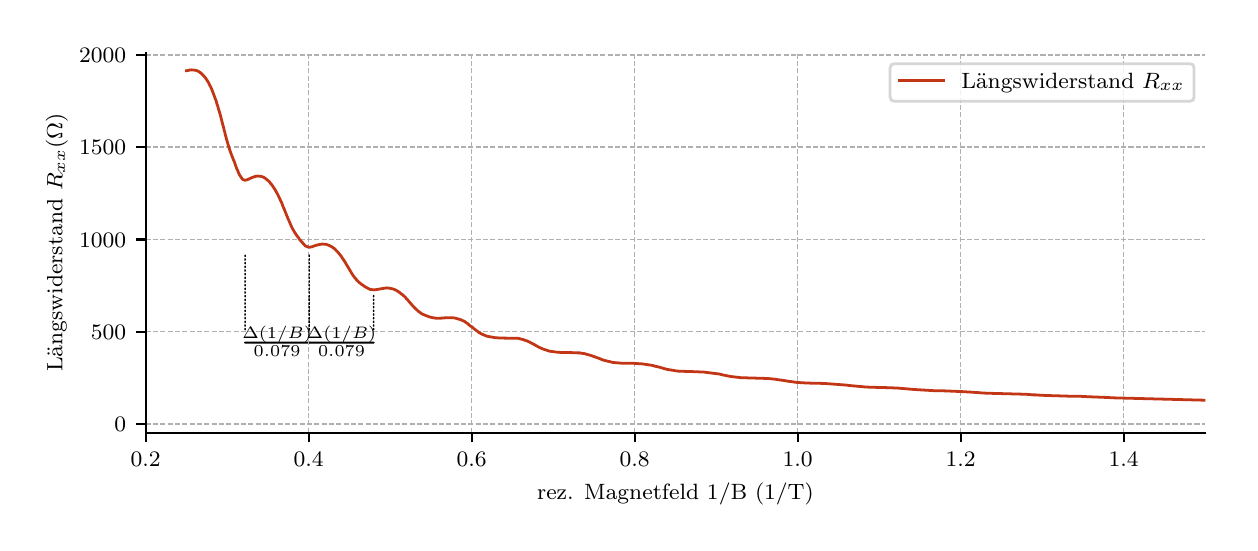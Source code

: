 \begingroup%
\makeatletter%
\begin{pgfpicture}%
\pgfpathrectangle{\pgfpointorigin}{\pgfqpoint{6.013in}{2.477in}}%
\pgfusepath{use as bounding box, clip}%
\begin{pgfscope}%
\pgfsetbuttcap%
\pgfsetmiterjoin%
\definecolor{currentfill}{rgb}{1.0,1.0,1.0}%
\pgfsetfillcolor{currentfill}%
\pgfsetlinewidth{0.0pt}%
\definecolor{currentstroke}{rgb}{1.0,1.0,1.0}%
\pgfsetstrokecolor{currentstroke}%
\pgfsetdash{}{0pt}%
\pgfpathmoveto{\pgfqpoint{0.0in}{0.0in}}%
\pgfpathlineto{\pgfqpoint{6.013in}{0.0in}}%
\pgfpathlineto{\pgfqpoint{6.013in}{2.477in}}%
\pgfpathlineto{\pgfqpoint{0.0in}{2.477in}}%
\pgfpathclose%
\pgfusepath{fill}%
\end{pgfscope}%
\begin{pgfscope}%
\pgfsetbuttcap%
\pgfsetmiterjoin%
\definecolor{currentfill}{rgb}{1.0,1.0,1.0}%
\pgfsetfillcolor{currentfill}%
\pgfsetlinewidth{0.0pt}%
\definecolor{currentstroke}{rgb}{0.0,0.0,0.0}%
\pgfsetstrokecolor{currentstroke}%
\pgfsetstrokeopacity{0.0}%
\pgfsetdash{}{0pt}%
\pgfpathmoveto{\pgfqpoint{0.59in}{0.452in}}%
\pgfpathlineto{\pgfqpoint{5.888in}{0.452in}}%
\pgfpathlineto{\pgfqpoint{5.888in}{2.352in}}%
\pgfpathlineto{\pgfqpoint{0.59in}{2.352in}}%
\pgfpathclose%
\pgfusepath{fill}%
\end{pgfscope}%
\begin{pgfscope}%
\pgfsetroundcap%
\pgfsetroundjoin%
\pgfsetlinewidth{0.753pt}%
\definecolor{currentstroke}{rgb}{0.0,0.0,0.0}%
\pgfsetstrokecolor{currentstroke}%
\pgfsetdash{}{0pt}%
\pgfpathmoveto{\pgfqpoint{1.408in}{0.902in}}%
\pgfpathquadraticcurveto{\pgfqpoint{1.569in}{0.902in}}{\pgfqpoint{1.73in}{0.902in}}%
\pgfusepath{stroke}%
\end{pgfscope}%
\begin{pgfscope}%
\pgfsetroundcap%
\pgfsetroundjoin%
\pgfsetlinewidth{0.753pt}%
\definecolor{currentstroke}{rgb}{0.0,0.0,0.0}%
\pgfsetstrokecolor{currentstroke}%
\pgfsetdash{}{0pt}%
\pgfpathmoveto{\pgfqpoint{1.087in}{0.902in}}%
\pgfpathquadraticcurveto{\pgfqpoint{1.248in}{0.902in}}{\pgfqpoint{1.408in}{0.902in}}%
\pgfusepath{stroke}%
\end{pgfscope}%
\begin{pgfscope}%
\pgfpathrectangle{\pgfqpoint{0.59in}{0.452in}}{\pgfqpoint{5.298in}{1.9in}}%
\pgfusepath{clip}%
\pgfsetbuttcap%
\pgfsetroundjoin%
\pgfsetlinewidth{0.502pt}%
\definecolor{currentstroke}{rgb}{0.69,0.69,0.69}%
\pgfsetstrokecolor{currentstroke}%
\pgfsetdash{{1.85pt}{0.8pt}}{0.0pt}%
\pgfpathmoveto{\pgfqpoint{0.59in}{0.452in}}%
\pgfpathlineto{\pgfqpoint{0.59in}{2.352in}}%
\pgfusepath{stroke}%
\end{pgfscope}%
\begin{pgfscope}%
\pgfsetbuttcap%
\pgfsetroundjoin%
\definecolor{currentfill}{rgb}{0.0,0.0,0.0}%
\pgfsetfillcolor{currentfill}%
\pgfsetlinewidth{0.803pt}%
\definecolor{currentstroke}{rgb}{0.0,0.0,0.0}%
\pgfsetstrokecolor{currentstroke}%
\pgfsetdash{}{0pt}%
\pgfsys@defobject{currentmarker}{\pgfqpoint{0.0in}{-0.049in}}{\pgfqpoint{0.0in}{0.0in}}{%
\pgfpathmoveto{\pgfqpoint{0.0in}{0.0in}}%
\pgfpathlineto{\pgfqpoint{0.0in}{-0.049in}}%
\pgfusepath{stroke,fill}%
}%
\begin{pgfscope}%
\pgfsys@transformshift{0.59in}{0.452in}%
\pgfsys@useobject{currentmarker}{}%
\end{pgfscope}%
\end{pgfscope}%
\begin{pgfscope}%
\definecolor{textcolor}{rgb}{0.0,0.0,0.0}%
\pgfsetstrokecolor{textcolor}%
\pgfsetfillcolor{textcolor}%
\pgftext[x=0.59in,y=0.355in,,top]{\color{textcolor}\rmfamily\fontsize{8.0}{9.6}\selectfont \(\displaystyle 0.2\)}%
\end{pgfscope}%
\begin{pgfscope}%
\pgfpathrectangle{\pgfqpoint{0.59in}{0.452in}}{\pgfqpoint{5.298in}{1.9in}}%
\pgfusepath{clip}%
\pgfsetbuttcap%
\pgfsetroundjoin%
\pgfsetlinewidth{0.502pt}%
\definecolor{currentstroke}{rgb}{0.69,0.69,0.69}%
\pgfsetstrokecolor{currentstroke}%
\pgfsetdash{{1.85pt}{0.8pt}}{0.0pt}%
\pgfpathmoveto{\pgfqpoint{1.405in}{0.452in}}%
\pgfpathlineto{\pgfqpoint{1.405in}{2.352in}}%
\pgfusepath{stroke}%
\end{pgfscope}%
\begin{pgfscope}%
\pgfsetbuttcap%
\pgfsetroundjoin%
\definecolor{currentfill}{rgb}{0.0,0.0,0.0}%
\pgfsetfillcolor{currentfill}%
\pgfsetlinewidth{0.803pt}%
\definecolor{currentstroke}{rgb}{0.0,0.0,0.0}%
\pgfsetstrokecolor{currentstroke}%
\pgfsetdash{}{0pt}%
\pgfsys@defobject{currentmarker}{\pgfqpoint{0.0in}{-0.049in}}{\pgfqpoint{0.0in}{0.0in}}{%
\pgfpathmoveto{\pgfqpoint{0.0in}{0.0in}}%
\pgfpathlineto{\pgfqpoint{0.0in}{-0.049in}}%
\pgfusepath{stroke,fill}%
}%
\begin{pgfscope}%
\pgfsys@transformshift{1.405in}{0.452in}%
\pgfsys@useobject{currentmarker}{}%
\end{pgfscope}%
\end{pgfscope}%
\begin{pgfscope}%
\definecolor{textcolor}{rgb}{0.0,0.0,0.0}%
\pgfsetstrokecolor{textcolor}%
\pgfsetfillcolor{textcolor}%
\pgftext[x=1.405in,y=0.355in,,top]{\color{textcolor}\rmfamily\fontsize{8.0}{9.6}\selectfont \(\displaystyle 0.4\)}%
\end{pgfscope}%
\begin{pgfscope}%
\pgfpathrectangle{\pgfqpoint{0.59in}{0.452in}}{\pgfqpoint{5.298in}{1.9in}}%
\pgfusepath{clip}%
\pgfsetbuttcap%
\pgfsetroundjoin%
\pgfsetlinewidth{0.502pt}%
\definecolor{currentstroke}{rgb}{0.69,0.69,0.69}%
\pgfsetstrokecolor{currentstroke}%
\pgfsetdash{{1.85pt}{0.8pt}}{0.0pt}%
\pgfpathmoveto{\pgfqpoint{2.22in}{0.452in}}%
\pgfpathlineto{\pgfqpoint{2.22in}{2.352in}}%
\pgfusepath{stroke}%
\end{pgfscope}%
\begin{pgfscope}%
\pgfsetbuttcap%
\pgfsetroundjoin%
\definecolor{currentfill}{rgb}{0.0,0.0,0.0}%
\pgfsetfillcolor{currentfill}%
\pgfsetlinewidth{0.803pt}%
\definecolor{currentstroke}{rgb}{0.0,0.0,0.0}%
\pgfsetstrokecolor{currentstroke}%
\pgfsetdash{}{0pt}%
\pgfsys@defobject{currentmarker}{\pgfqpoint{0.0in}{-0.049in}}{\pgfqpoint{0.0in}{0.0in}}{%
\pgfpathmoveto{\pgfqpoint{0.0in}{0.0in}}%
\pgfpathlineto{\pgfqpoint{0.0in}{-0.049in}}%
\pgfusepath{stroke,fill}%
}%
\begin{pgfscope}%
\pgfsys@transformshift{2.22in}{0.452in}%
\pgfsys@useobject{currentmarker}{}%
\end{pgfscope}%
\end{pgfscope}%
\begin{pgfscope}%
\definecolor{textcolor}{rgb}{0.0,0.0,0.0}%
\pgfsetstrokecolor{textcolor}%
\pgfsetfillcolor{textcolor}%
\pgftext[x=2.22in,y=0.355in,,top]{\color{textcolor}\rmfamily\fontsize{8.0}{9.6}\selectfont \(\displaystyle 0.6\)}%
\end{pgfscope}%
\begin{pgfscope}%
\pgfpathrectangle{\pgfqpoint{0.59in}{0.452in}}{\pgfqpoint{5.298in}{1.9in}}%
\pgfusepath{clip}%
\pgfsetbuttcap%
\pgfsetroundjoin%
\pgfsetlinewidth{0.502pt}%
\definecolor{currentstroke}{rgb}{0.69,0.69,0.69}%
\pgfsetstrokecolor{currentstroke}%
\pgfsetdash{{1.85pt}{0.8pt}}{0.0pt}%
\pgfpathmoveto{\pgfqpoint{3.035in}{0.452in}}%
\pgfpathlineto{\pgfqpoint{3.035in}{2.352in}}%
\pgfusepath{stroke}%
\end{pgfscope}%
\begin{pgfscope}%
\pgfsetbuttcap%
\pgfsetroundjoin%
\definecolor{currentfill}{rgb}{0.0,0.0,0.0}%
\pgfsetfillcolor{currentfill}%
\pgfsetlinewidth{0.803pt}%
\definecolor{currentstroke}{rgb}{0.0,0.0,0.0}%
\pgfsetstrokecolor{currentstroke}%
\pgfsetdash{}{0pt}%
\pgfsys@defobject{currentmarker}{\pgfqpoint{0.0in}{-0.049in}}{\pgfqpoint{0.0in}{0.0in}}{%
\pgfpathmoveto{\pgfqpoint{0.0in}{0.0in}}%
\pgfpathlineto{\pgfqpoint{0.0in}{-0.049in}}%
\pgfusepath{stroke,fill}%
}%
\begin{pgfscope}%
\pgfsys@transformshift{3.035in}{0.452in}%
\pgfsys@useobject{currentmarker}{}%
\end{pgfscope}%
\end{pgfscope}%
\begin{pgfscope}%
\definecolor{textcolor}{rgb}{0.0,0.0,0.0}%
\pgfsetstrokecolor{textcolor}%
\pgfsetfillcolor{textcolor}%
\pgftext[x=3.035in,y=0.355in,,top]{\color{textcolor}\rmfamily\fontsize{8.0}{9.6}\selectfont \(\displaystyle 0.8\)}%
\end{pgfscope}%
\begin{pgfscope}%
\pgfpathrectangle{\pgfqpoint{0.59in}{0.452in}}{\pgfqpoint{5.298in}{1.9in}}%
\pgfusepath{clip}%
\pgfsetbuttcap%
\pgfsetroundjoin%
\pgfsetlinewidth{0.502pt}%
\definecolor{currentstroke}{rgb}{0.69,0.69,0.69}%
\pgfsetstrokecolor{currentstroke}%
\pgfsetdash{{1.85pt}{0.8pt}}{0.0pt}%
\pgfpathmoveto{\pgfqpoint{3.85in}{0.452in}}%
\pgfpathlineto{\pgfqpoint{3.85in}{2.352in}}%
\pgfusepath{stroke}%
\end{pgfscope}%
\begin{pgfscope}%
\pgfsetbuttcap%
\pgfsetroundjoin%
\definecolor{currentfill}{rgb}{0.0,0.0,0.0}%
\pgfsetfillcolor{currentfill}%
\pgfsetlinewidth{0.803pt}%
\definecolor{currentstroke}{rgb}{0.0,0.0,0.0}%
\pgfsetstrokecolor{currentstroke}%
\pgfsetdash{}{0pt}%
\pgfsys@defobject{currentmarker}{\pgfqpoint{0.0in}{-0.049in}}{\pgfqpoint{0.0in}{0.0in}}{%
\pgfpathmoveto{\pgfqpoint{0.0in}{0.0in}}%
\pgfpathlineto{\pgfqpoint{0.0in}{-0.049in}}%
\pgfusepath{stroke,fill}%
}%
\begin{pgfscope}%
\pgfsys@transformshift{3.85in}{0.452in}%
\pgfsys@useobject{currentmarker}{}%
\end{pgfscope}%
\end{pgfscope}%
\begin{pgfscope}%
\definecolor{textcolor}{rgb}{0.0,0.0,0.0}%
\pgfsetstrokecolor{textcolor}%
\pgfsetfillcolor{textcolor}%
\pgftext[x=3.85in,y=0.355in,,top]{\color{textcolor}\rmfamily\fontsize{8.0}{9.6}\selectfont \(\displaystyle 1.0\)}%
\end{pgfscope}%
\begin{pgfscope}%
\pgfpathrectangle{\pgfqpoint{0.59in}{0.452in}}{\pgfqpoint{5.298in}{1.9in}}%
\pgfusepath{clip}%
\pgfsetbuttcap%
\pgfsetroundjoin%
\pgfsetlinewidth{0.502pt}%
\definecolor{currentstroke}{rgb}{0.69,0.69,0.69}%
\pgfsetstrokecolor{currentstroke}%
\pgfsetdash{{1.85pt}{0.8pt}}{0.0pt}%
\pgfpathmoveto{\pgfqpoint{4.665in}{0.452in}}%
\pgfpathlineto{\pgfqpoint{4.665in}{2.352in}}%
\pgfusepath{stroke}%
\end{pgfscope}%
\begin{pgfscope}%
\pgfsetbuttcap%
\pgfsetroundjoin%
\definecolor{currentfill}{rgb}{0.0,0.0,0.0}%
\pgfsetfillcolor{currentfill}%
\pgfsetlinewidth{0.803pt}%
\definecolor{currentstroke}{rgb}{0.0,0.0,0.0}%
\pgfsetstrokecolor{currentstroke}%
\pgfsetdash{}{0pt}%
\pgfsys@defobject{currentmarker}{\pgfqpoint{0.0in}{-0.049in}}{\pgfqpoint{0.0in}{0.0in}}{%
\pgfpathmoveto{\pgfqpoint{0.0in}{0.0in}}%
\pgfpathlineto{\pgfqpoint{0.0in}{-0.049in}}%
\pgfusepath{stroke,fill}%
}%
\begin{pgfscope}%
\pgfsys@transformshift{4.665in}{0.452in}%
\pgfsys@useobject{currentmarker}{}%
\end{pgfscope}%
\end{pgfscope}%
\begin{pgfscope}%
\definecolor{textcolor}{rgb}{0.0,0.0,0.0}%
\pgfsetstrokecolor{textcolor}%
\pgfsetfillcolor{textcolor}%
\pgftext[x=4.665in,y=0.355in,,top]{\color{textcolor}\rmfamily\fontsize{8.0}{9.6}\selectfont \(\displaystyle 1.2\)}%
\end{pgfscope}%
\begin{pgfscope}%
\pgfpathrectangle{\pgfqpoint{0.59in}{0.452in}}{\pgfqpoint{5.298in}{1.9in}}%
\pgfusepath{clip}%
\pgfsetbuttcap%
\pgfsetroundjoin%
\pgfsetlinewidth{0.502pt}%
\definecolor{currentstroke}{rgb}{0.69,0.69,0.69}%
\pgfsetstrokecolor{currentstroke}%
\pgfsetdash{{1.85pt}{0.8pt}}{0.0pt}%
\pgfpathmoveto{\pgfqpoint{5.48in}{0.452in}}%
\pgfpathlineto{\pgfqpoint{5.48in}{2.352in}}%
\pgfusepath{stroke}%
\end{pgfscope}%
\begin{pgfscope}%
\pgfsetbuttcap%
\pgfsetroundjoin%
\definecolor{currentfill}{rgb}{0.0,0.0,0.0}%
\pgfsetfillcolor{currentfill}%
\pgfsetlinewidth{0.803pt}%
\definecolor{currentstroke}{rgb}{0.0,0.0,0.0}%
\pgfsetstrokecolor{currentstroke}%
\pgfsetdash{}{0pt}%
\pgfsys@defobject{currentmarker}{\pgfqpoint{0.0in}{-0.049in}}{\pgfqpoint{0.0in}{0.0in}}{%
\pgfpathmoveto{\pgfqpoint{0.0in}{0.0in}}%
\pgfpathlineto{\pgfqpoint{0.0in}{-0.049in}}%
\pgfusepath{stroke,fill}%
}%
\begin{pgfscope}%
\pgfsys@transformshift{5.48in}{0.452in}%
\pgfsys@useobject{currentmarker}{}%
\end{pgfscope}%
\end{pgfscope}%
\begin{pgfscope}%
\definecolor{textcolor}{rgb}{0.0,0.0,0.0}%
\pgfsetstrokecolor{textcolor}%
\pgfsetfillcolor{textcolor}%
\pgftext[x=5.48in,y=0.355in,,top]{\color{textcolor}\rmfamily\fontsize{8.0}{9.6}\selectfont \(\displaystyle 1.4\)}%
\end{pgfscope}%
\begin{pgfscope}%
\definecolor{textcolor}{rgb}{0.0,0.0,0.0}%
\pgfsetstrokecolor{textcolor}%
\pgfsetfillcolor{textcolor}%
\pgftext[x=3.239in,y=0.201in,,top]{\color{textcolor}\rmfamily\fontsize{8.0}{9.6}\selectfont rez. Magnetfeld 1/B (1/T)}%
\end{pgfscope}%
\begin{pgfscope}%
\pgfpathrectangle{\pgfqpoint{0.59in}{0.452in}}{\pgfqpoint{5.298in}{1.9in}}%
\pgfusepath{clip}%
\pgfsetbuttcap%
\pgfsetroundjoin%
\pgfsetlinewidth{0.502pt}%
\definecolor{currentstroke}{rgb}{0.69,0.69,0.69}%
\pgfsetstrokecolor{currentstroke}%
\pgfsetdash{{1.85pt}{0.8pt}}{0.0pt}%
\pgfpathmoveto{\pgfqpoint{0.59in}{0.496in}}%
\pgfpathlineto{\pgfqpoint{5.888in}{0.496in}}%
\pgfusepath{stroke}%
\end{pgfscope}%
\begin{pgfscope}%
\pgfsetbuttcap%
\pgfsetroundjoin%
\definecolor{currentfill}{rgb}{0.0,0.0,0.0}%
\pgfsetfillcolor{currentfill}%
\pgfsetlinewidth{0.803pt}%
\definecolor{currentstroke}{rgb}{0.0,0.0,0.0}%
\pgfsetstrokecolor{currentstroke}%
\pgfsetdash{}{0pt}%
\pgfsys@defobject{currentmarker}{\pgfqpoint{-0.049in}{0.0in}}{\pgfqpoint{0.0in}{0.0in}}{%
\pgfpathmoveto{\pgfqpoint{0.0in}{0.0in}}%
\pgfpathlineto{\pgfqpoint{-0.049in}{0.0in}}%
\pgfusepath{stroke,fill}%
}%
\begin{pgfscope}%
\pgfsys@transformshift{0.59in}{0.496in}%
\pgfsys@useobject{currentmarker}{}%
\end{pgfscope}%
\end{pgfscope}%
\begin{pgfscope}%
\definecolor{textcolor}{rgb}{0.0,0.0,0.0}%
\pgfsetstrokecolor{textcolor}%
\pgfsetfillcolor{textcolor}%
\pgftext[x=0.434in,y=0.457in,left,base]{\color{textcolor}\rmfamily\fontsize{8.0}{9.6}\selectfont \(\displaystyle 0\)}%
\end{pgfscope}%
\begin{pgfscope}%
\pgfpathrectangle{\pgfqpoint{0.59in}{0.452in}}{\pgfqpoint{5.298in}{1.9in}}%
\pgfusepath{clip}%
\pgfsetbuttcap%
\pgfsetroundjoin%
\pgfsetlinewidth{0.502pt}%
\definecolor{currentstroke}{rgb}{0.69,0.69,0.69}%
\pgfsetstrokecolor{currentstroke}%
\pgfsetdash{{1.85pt}{0.8pt}}{0.0pt}%
\pgfpathmoveto{\pgfqpoint{0.59in}{0.957in}}%
\pgfpathlineto{\pgfqpoint{5.888in}{0.957in}}%
\pgfusepath{stroke}%
\end{pgfscope}%
\begin{pgfscope}%
\pgfsetbuttcap%
\pgfsetroundjoin%
\definecolor{currentfill}{rgb}{0.0,0.0,0.0}%
\pgfsetfillcolor{currentfill}%
\pgfsetlinewidth{0.803pt}%
\definecolor{currentstroke}{rgb}{0.0,0.0,0.0}%
\pgfsetstrokecolor{currentstroke}%
\pgfsetdash{}{0pt}%
\pgfsys@defobject{currentmarker}{\pgfqpoint{-0.049in}{0.0in}}{\pgfqpoint{0.0in}{0.0in}}{%
\pgfpathmoveto{\pgfqpoint{0.0in}{0.0in}}%
\pgfpathlineto{\pgfqpoint{-0.049in}{0.0in}}%
\pgfusepath{stroke,fill}%
}%
\begin{pgfscope}%
\pgfsys@transformshift{0.59in}{0.957in}%
\pgfsys@useobject{currentmarker}{}%
\end{pgfscope}%
\end{pgfscope}%
\begin{pgfscope}%
\definecolor{textcolor}{rgb}{0.0,0.0,0.0}%
\pgfsetstrokecolor{textcolor}%
\pgfsetfillcolor{textcolor}%
\pgftext[x=0.316in,y=0.919in,left,base]{\color{textcolor}\rmfamily\fontsize{8.0}{9.6}\selectfont \(\displaystyle 500\)}%
\end{pgfscope}%
\begin{pgfscope}%
\pgfpathrectangle{\pgfqpoint{0.59in}{0.452in}}{\pgfqpoint{5.298in}{1.9in}}%
\pgfusepath{clip}%
\pgfsetbuttcap%
\pgfsetroundjoin%
\pgfsetlinewidth{0.502pt}%
\definecolor{currentstroke}{rgb}{0.69,0.69,0.69}%
\pgfsetstrokecolor{currentstroke}%
\pgfsetdash{{1.85pt}{0.8pt}}{0.0pt}%
\pgfpathmoveto{\pgfqpoint{0.59in}{1.418in}}%
\pgfpathlineto{\pgfqpoint{5.888in}{1.418in}}%
\pgfusepath{stroke}%
\end{pgfscope}%
\begin{pgfscope}%
\pgfsetbuttcap%
\pgfsetroundjoin%
\definecolor{currentfill}{rgb}{0.0,0.0,0.0}%
\pgfsetfillcolor{currentfill}%
\pgfsetlinewidth{0.803pt}%
\definecolor{currentstroke}{rgb}{0.0,0.0,0.0}%
\pgfsetstrokecolor{currentstroke}%
\pgfsetdash{}{0pt}%
\pgfsys@defobject{currentmarker}{\pgfqpoint{-0.049in}{0.0in}}{\pgfqpoint{0.0in}{0.0in}}{%
\pgfpathmoveto{\pgfqpoint{0.0in}{0.0in}}%
\pgfpathlineto{\pgfqpoint{-0.049in}{0.0in}}%
\pgfusepath{stroke,fill}%
}%
\begin{pgfscope}%
\pgfsys@transformshift{0.59in}{1.418in}%
\pgfsys@useobject{currentmarker}{}%
\end{pgfscope}%
\end{pgfscope}%
\begin{pgfscope}%
\definecolor{textcolor}{rgb}{0.0,0.0,0.0}%
\pgfsetstrokecolor{textcolor}%
\pgfsetfillcolor{textcolor}%
\pgftext[x=0.257in,y=1.38in,left,base]{\color{textcolor}\rmfamily\fontsize{8.0}{9.6}\selectfont \(\displaystyle 1000\)}%
\end{pgfscope}%
\begin{pgfscope}%
\pgfpathrectangle{\pgfqpoint{0.59in}{0.452in}}{\pgfqpoint{5.298in}{1.9in}}%
\pgfusepath{clip}%
\pgfsetbuttcap%
\pgfsetroundjoin%
\pgfsetlinewidth{0.502pt}%
\definecolor{currentstroke}{rgb}{0.69,0.69,0.69}%
\pgfsetstrokecolor{currentstroke}%
\pgfsetdash{{1.85pt}{0.8pt}}{0.0pt}%
\pgfpathmoveto{\pgfqpoint{0.59in}{1.88in}}%
\pgfpathlineto{\pgfqpoint{5.888in}{1.88in}}%
\pgfusepath{stroke}%
\end{pgfscope}%
\begin{pgfscope}%
\pgfsetbuttcap%
\pgfsetroundjoin%
\definecolor{currentfill}{rgb}{0.0,0.0,0.0}%
\pgfsetfillcolor{currentfill}%
\pgfsetlinewidth{0.803pt}%
\definecolor{currentstroke}{rgb}{0.0,0.0,0.0}%
\pgfsetstrokecolor{currentstroke}%
\pgfsetdash{}{0pt}%
\pgfsys@defobject{currentmarker}{\pgfqpoint{-0.049in}{0.0in}}{\pgfqpoint{0.0in}{0.0in}}{%
\pgfpathmoveto{\pgfqpoint{0.0in}{0.0in}}%
\pgfpathlineto{\pgfqpoint{-0.049in}{0.0in}}%
\pgfusepath{stroke,fill}%
}%
\begin{pgfscope}%
\pgfsys@transformshift{0.59in}{1.88in}%
\pgfsys@useobject{currentmarker}{}%
\end{pgfscope}%
\end{pgfscope}%
\begin{pgfscope}%
\definecolor{textcolor}{rgb}{0.0,0.0,0.0}%
\pgfsetstrokecolor{textcolor}%
\pgfsetfillcolor{textcolor}%
\pgftext[x=0.257in,y=1.842in,left,base]{\color{textcolor}\rmfamily\fontsize{8.0}{9.6}\selectfont \(\displaystyle 1500\)}%
\end{pgfscope}%
\begin{pgfscope}%
\pgfpathrectangle{\pgfqpoint{0.59in}{0.452in}}{\pgfqpoint{5.298in}{1.9in}}%
\pgfusepath{clip}%
\pgfsetbuttcap%
\pgfsetroundjoin%
\pgfsetlinewidth{0.502pt}%
\definecolor{currentstroke}{rgb}{0.69,0.69,0.69}%
\pgfsetstrokecolor{currentstroke}%
\pgfsetdash{{1.85pt}{0.8pt}}{0.0pt}%
\pgfpathmoveto{\pgfqpoint{0.59in}{2.341in}}%
\pgfpathlineto{\pgfqpoint{5.888in}{2.341in}}%
\pgfusepath{stroke}%
\end{pgfscope}%
\begin{pgfscope}%
\pgfsetbuttcap%
\pgfsetroundjoin%
\definecolor{currentfill}{rgb}{0.0,0.0,0.0}%
\pgfsetfillcolor{currentfill}%
\pgfsetlinewidth{0.803pt}%
\definecolor{currentstroke}{rgb}{0.0,0.0,0.0}%
\pgfsetstrokecolor{currentstroke}%
\pgfsetdash{}{0pt}%
\pgfsys@defobject{currentmarker}{\pgfqpoint{-0.049in}{0.0in}}{\pgfqpoint{0.0in}{0.0in}}{%
\pgfpathmoveto{\pgfqpoint{0.0in}{0.0in}}%
\pgfpathlineto{\pgfqpoint{-0.049in}{0.0in}}%
\pgfusepath{stroke,fill}%
}%
\begin{pgfscope}%
\pgfsys@transformshift{0.59in}{2.341in}%
\pgfsys@useobject{currentmarker}{}%
\end{pgfscope}%
\end{pgfscope}%
\begin{pgfscope}%
\definecolor{textcolor}{rgb}{0.0,0.0,0.0}%
\pgfsetstrokecolor{textcolor}%
\pgfsetfillcolor{textcolor}%
\pgftext[x=0.257in,y=2.303in,left,base]{\color{textcolor}\rmfamily\fontsize{8.0}{9.6}\selectfont \(\displaystyle 2000\)}%
\end{pgfscope}%
\begin{pgfscope}%
\definecolor{textcolor}{rgb}{0.0,0.0,0.0}%
\pgfsetstrokecolor{textcolor}%
\pgfsetfillcolor{textcolor}%
\pgftext[x=0.201in,y=1.402in,,bottom,rotate=90.0]{\color{textcolor}\rmfamily\fontsize{8.0}{9.6}\selectfont Längswiderstand \(\displaystyle R_{xx} (\Omega)\)}%
\end{pgfscope}%
\begin{pgfscope}%
\pgfpathrectangle{\pgfqpoint{0.59in}{0.452in}}{\pgfqpoint{5.298in}{1.9in}}%
\pgfusepath{clip}%
\pgfsetrectcap%
\pgfsetroundjoin%
\pgfsetlinewidth{1.004pt}%
\definecolor{currentstroke}{rgb}{0.761,0.212,0.086}%
\pgfsetstrokecolor{currentstroke}%
\pgfsetdash{}{0pt}%
\pgfpathmoveto{\pgfqpoint{0.794in}{2.262in}}%
\pgfpathlineto{\pgfqpoint{0.797in}{2.262in}}%
\pgfpathlineto{\pgfqpoint{0.799in}{2.263in}}%
\pgfpathlineto{\pgfqpoint{0.801in}{2.263in}}%
\pgfpathlineto{\pgfqpoint{0.81in}{2.265in}}%
\pgfpathlineto{\pgfqpoint{0.814in}{2.265in}}%
\pgfpathlineto{\pgfqpoint{0.818in}{2.266in}}%
\pgfpathlineto{\pgfqpoint{0.841in}{2.264in}}%
\pgfpathlineto{\pgfqpoint{0.843in}{2.263in}}%
\pgfpathlineto{\pgfqpoint{0.85in}{2.26in}}%
\pgfpathlineto{\pgfqpoint{0.853in}{2.259in}}%
\pgfpathlineto{\pgfqpoint{0.855in}{2.258in}}%
\pgfpathlineto{\pgfqpoint{0.859in}{2.255in}}%
\pgfpathlineto{\pgfqpoint{0.861in}{2.254in}}%
\pgfpathlineto{\pgfqpoint{0.863in}{2.252in}}%
\pgfpathlineto{\pgfqpoint{0.865in}{2.251in}}%
\pgfpathlineto{\pgfqpoint{0.882in}{2.234in}}%
\pgfpathlineto{\pgfqpoint{0.885in}{2.23in}}%
\pgfpathlineto{\pgfqpoint{0.886in}{2.23in}}%
\pgfpathlineto{\pgfqpoint{0.892in}{2.221in}}%
\pgfpathlineto{\pgfqpoint{0.895in}{2.217in}}%
\pgfpathlineto{\pgfqpoint{0.9in}{2.209in}}%
\pgfpathlineto{\pgfqpoint{0.9in}{2.208in}}%
\pgfpathlineto{\pgfqpoint{0.904in}{2.203in}}%
\pgfpathlineto{\pgfqpoint{0.908in}{2.194in}}%
\pgfpathlineto{\pgfqpoint{0.911in}{2.187in}}%
\pgfpathlineto{\pgfqpoint{0.912in}{2.186in}}%
\pgfpathlineto{\pgfqpoint{0.915in}{2.181in}}%
\pgfpathlineto{\pgfqpoint{0.922in}{2.165in}}%
\pgfpathlineto{\pgfqpoint{0.927in}{2.15in}}%
\pgfpathlineto{\pgfqpoint{0.928in}{2.15in}}%
\pgfpathlineto{\pgfqpoint{0.932in}{2.138in}}%
\pgfpathlineto{\pgfqpoint{0.932in}{2.138in}}%
\pgfpathlineto{\pgfqpoint{0.936in}{2.128in}}%
\pgfpathlineto{\pgfqpoint{0.936in}{2.128in}}%
\pgfpathlineto{\pgfqpoint{0.939in}{2.118in}}%
\pgfpathlineto{\pgfqpoint{0.94in}{2.118in}}%
\pgfpathlineto{\pgfqpoint{0.943in}{2.108in}}%
\pgfpathlineto{\pgfqpoint{0.943in}{2.108in}}%
\pgfpathlineto{\pgfqpoint{0.948in}{2.09in}}%
\pgfpathlineto{\pgfqpoint{0.949in}{2.09in}}%
\pgfpathlineto{\pgfqpoint{0.952in}{2.078in}}%
\pgfpathlineto{\pgfqpoint{0.952in}{2.078in}}%
\pgfpathlineto{\pgfqpoint{0.956in}{2.064in}}%
\pgfpathlineto{\pgfqpoint{0.96in}{2.052in}}%
\pgfpathlineto{\pgfqpoint{0.963in}{2.04in}}%
\pgfpathlineto{\pgfqpoint{0.966in}{2.03in}}%
\pgfpathlineto{\pgfqpoint{0.969in}{2.017in}}%
\pgfpathlineto{\pgfqpoint{0.976in}{1.99in}}%
\pgfpathlineto{\pgfqpoint{0.979in}{1.98in}}%
\pgfpathlineto{\pgfqpoint{0.979in}{1.98in}}%
\pgfpathlineto{\pgfqpoint{0.981in}{1.971in}}%
\pgfpathlineto{\pgfqpoint{0.981in}{1.971in}}%
\pgfpathlineto{\pgfqpoint{0.984in}{1.958in}}%
\pgfpathlineto{\pgfqpoint{0.985in}{1.958in}}%
\pgfpathlineto{\pgfqpoint{0.988in}{1.942in}}%
\pgfpathlineto{\pgfqpoint{0.993in}{1.925in}}%
\pgfpathlineto{\pgfqpoint{0.995in}{1.915in}}%
\pgfpathlineto{\pgfqpoint{0.996in}{1.915in}}%
\pgfpathlineto{\pgfqpoint{0.998in}{1.907in}}%
\pgfpathlineto{\pgfqpoint{0.998in}{1.907in}}%
\pgfpathlineto{\pgfqpoint{1.001in}{1.896in}}%
\pgfpathlineto{\pgfqpoint{1.005in}{1.883in}}%
\pgfpathlineto{\pgfqpoint{1.008in}{1.874in}}%
\pgfpathlineto{\pgfqpoint{1.008in}{1.874in}}%
\pgfpathlineto{\pgfqpoint{1.011in}{1.863in}}%
\pgfpathlineto{\pgfqpoint{1.011in}{1.863in}}%
\pgfpathlineto{\pgfqpoint{1.014in}{1.856in}}%
\pgfpathlineto{\pgfqpoint{1.018in}{1.843in}}%
\pgfpathlineto{\pgfqpoint{1.019in}{1.843in}}%
\pgfpathlineto{\pgfqpoint{1.022in}{1.833in}}%
\pgfpathlineto{\pgfqpoint{1.025in}{1.827in}}%
\pgfpathlineto{\pgfqpoint{1.028in}{1.818in}}%
\pgfpathlineto{\pgfqpoint{1.028in}{1.818in}}%
\pgfpathlineto{\pgfqpoint{1.034in}{1.805in}}%
\pgfpathlineto{\pgfqpoint{1.034in}{1.805in}}%
\pgfpathlineto{\pgfqpoint{1.037in}{1.795in}}%
\pgfpathlineto{\pgfqpoint{1.041in}{1.784in}}%
\pgfpathlineto{\pgfqpoint{1.046in}{1.771in}}%
\pgfpathlineto{\pgfqpoint{1.046in}{1.771in}}%
\pgfpathlineto{\pgfqpoint{1.049in}{1.764in}}%
\pgfpathlineto{\pgfqpoint{1.05in}{1.764in}}%
\pgfpathlineto{\pgfqpoint{1.053in}{1.754in}}%
\pgfpathlineto{\pgfqpoint{1.053in}{1.754in}}%
\pgfpathlineto{\pgfqpoint{1.056in}{1.748in}}%
\pgfpathlineto{\pgfqpoint{1.056in}{1.748in}}%
\pgfpathlineto{\pgfqpoint{1.059in}{1.741in}}%
\pgfpathlineto{\pgfqpoint{1.074in}{1.719in}}%
\pgfpathlineto{\pgfqpoint{1.078in}{1.717in}}%
\pgfpathlineto{\pgfqpoint{1.087in}{1.714in}}%
\pgfpathlineto{\pgfqpoint{1.091in}{1.715in}}%
\pgfpathlineto{\pgfqpoint{1.099in}{1.717in}}%
\pgfpathlineto{\pgfqpoint{1.101in}{1.718in}}%
\pgfpathlineto{\pgfqpoint{1.104in}{1.719in}}%
\pgfpathlineto{\pgfqpoint{1.116in}{1.725in}}%
\pgfpathlineto{\pgfqpoint{1.12in}{1.727in}}%
\pgfpathlineto{\pgfqpoint{1.123in}{1.728in}}%
\pgfpathlineto{\pgfqpoint{1.129in}{1.73in}}%
\pgfpathlineto{\pgfqpoint{1.134in}{1.732in}}%
\pgfpathlineto{\pgfqpoint{1.137in}{1.733in}}%
\pgfpathlineto{\pgfqpoint{1.143in}{1.734in}}%
\pgfpathlineto{\pgfqpoint{1.147in}{1.735in}}%
\pgfpathlineto{\pgfqpoint{1.166in}{1.734in}}%
\pgfpathlineto{\pgfqpoint{1.178in}{1.73in}}%
\pgfpathlineto{\pgfqpoint{1.181in}{1.728in}}%
\pgfpathlineto{\pgfqpoint{1.183in}{1.727in}}%
\pgfpathlineto{\pgfqpoint{1.187in}{1.724in}}%
\pgfpathlineto{\pgfqpoint{1.188in}{1.724in}}%
\pgfpathlineto{\pgfqpoint{1.19in}{1.722in}}%
\pgfpathlineto{\pgfqpoint{1.194in}{1.719in}}%
\pgfpathlineto{\pgfqpoint{1.196in}{1.717in}}%
\pgfpathlineto{\pgfqpoint{1.199in}{1.715in}}%
\pgfpathlineto{\pgfqpoint{1.21in}{1.705in}}%
\pgfpathlineto{\pgfqpoint{1.212in}{1.701in}}%
\pgfpathlineto{\pgfqpoint{1.213in}{1.7in}}%
\pgfpathlineto{\pgfqpoint{1.217in}{1.696in}}%
\pgfpathlineto{\pgfqpoint{1.22in}{1.692in}}%
\pgfpathlineto{\pgfqpoint{1.223in}{1.688in}}%
\pgfpathlineto{\pgfqpoint{1.227in}{1.682in}}%
\pgfpathlineto{\pgfqpoint{1.231in}{1.676in}}%
\pgfpathlineto{\pgfqpoint{1.237in}{1.667in}}%
\pgfpathlineto{\pgfqpoint{1.244in}{1.654in}}%
\pgfpathlineto{\pgfqpoint{1.247in}{1.649in}}%
\pgfpathlineto{\pgfqpoint{1.251in}{1.641in}}%
\pgfpathlineto{\pgfqpoint{1.255in}{1.633in}}%
\pgfpathlineto{\pgfqpoint{1.256in}{1.63in}}%
\pgfpathlineto{\pgfqpoint{1.257in}{1.63in}}%
\pgfpathlineto{\pgfqpoint{1.259in}{1.624in}}%
\pgfpathlineto{\pgfqpoint{1.26in}{1.624in}}%
\pgfpathlineto{\pgfqpoint{1.264in}{1.613in}}%
\pgfpathlineto{\pgfqpoint{1.264in}{1.613in}}%
\pgfpathlineto{\pgfqpoint{1.268in}{1.606in}}%
\pgfpathlineto{\pgfqpoint{1.272in}{1.597in}}%
\pgfpathlineto{\pgfqpoint{1.274in}{1.59in}}%
\pgfpathlineto{\pgfqpoint{1.28in}{1.575in}}%
\pgfpathlineto{\pgfqpoint{1.283in}{1.569in}}%
\pgfpathlineto{\pgfqpoint{1.283in}{1.569in}}%
\pgfpathlineto{\pgfqpoint{1.286in}{1.561in}}%
\pgfpathlineto{\pgfqpoint{1.291in}{1.549in}}%
\pgfpathlineto{\pgfqpoint{1.294in}{1.541in}}%
\pgfpathlineto{\pgfqpoint{1.299in}{1.529in}}%
\pgfpathlineto{\pgfqpoint{1.302in}{1.52in}}%
\pgfpathlineto{\pgfqpoint{1.303in}{1.52in}}%
\pgfpathlineto{\pgfqpoint{1.307in}{1.51in}}%
\pgfpathlineto{\pgfqpoint{1.312in}{1.499in}}%
\pgfpathlineto{\pgfqpoint{1.314in}{1.493in}}%
\pgfpathlineto{\pgfqpoint{1.315in}{1.493in}}%
\pgfpathlineto{\pgfqpoint{1.317in}{1.485in}}%
\pgfpathlineto{\pgfqpoint{1.318in}{1.485in}}%
\pgfpathlineto{\pgfqpoint{1.321in}{1.478in}}%
\pgfpathlineto{\pgfqpoint{1.33in}{1.462in}}%
\pgfpathlineto{\pgfqpoint{1.332in}{1.457in}}%
\pgfpathlineto{\pgfqpoint{1.333in}{1.457in}}%
\pgfpathlineto{\pgfqpoint{1.337in}{1.45in}}%
\pgfpathlineto{\pgfqpoint{1.338in}{1.45in}}%
\pgfpathlineto{\pgfqpoint{1.341in}{1.444in}}%
\pgfpathlineto{\pgfqpoint{1.341in}{1.444in}}%
\pgfpathlineto{\pgfqpoint{1.345in}{1.439in}}%
\pgfpathlineto{\pgfqpoint{1.345in}{1.439in}}%
\pgfpathlineto{\pgfqpoint{1.35in}{1.431in}}%
\pgfpathlineto{\pgfqpoint{1.351in}{1.431in}}%
\pgfpathlineto{\pgfqpoint{1.356in}{1.424in}}%
\pgfpathlineto{\pgfqpoint{1.359in}{1.419in}}%
\pgfpathlineto{\pgfqpoint{1.388in}{1.386in}}%
\pgfpathlineto{\pgfqpoint{1.399in}{1.381in}}%
\pgfpathlineto{\pgfqpoint{1.409in}{1.379in}}%
\pgfpathlineto{\pgfqpoint{1.413in}{1.38in}}%
\pgfpathlineto{\pgfqpoint{1.418in}{1.381in}}%
\pgfpathlineto{\pgfqpoint{1.424in}{1.382in}}%
\pgfpathlineto{\pgfqpoint{1.428in}{1.384in}}%
\pgfpathlineto{\pgfqpoint{1.437in}{1.387in}}%
\pgfpathlineto{\pgfqpoint{1.44in}{1.388in}}%
\pgfpathlineto{\pgfqpoint{1.447in}{1.39in}}%
\pgfpathlineto{\pgfqpoint{1.452in}{1.392in}}%
\pgfpathlineto{\pgfqpoint{1.454in}{1.392in}}%
\pgfpathlineto{\pgfqpoint{1.472in}{1.395in}}%
\pgfpathlineto{\pgfqpoint{1.491in}{1.394in}}%
\pgfpathlineto{\pgfqpoint{1.508in}{1.388in}}%
\pgfpathlineto{\pgfqpoint{1.52in}{1.382in}}%
\pgfpathlineto{\pgfqpoint{1.524in}{1.379in}}%
\pgfpathlineto{\pgfqpoint{1.529in}{1.376in}}%
\pgfpathlineto{\pgfqpoint{1.533in}{1.372in}}%
\pgfpathlineto{\pgfqpoint{1.534in}{1.372in}}%
\pgfpathlineto{\pgfqpoint{1.538in}{1.368in}}%
\pgfpathlineto{\pgfqpoint{1.538in}{1.368in}}%
\pgfpathlineto{\pgfqpoint{1.542in}{1.363in}}%
\pgfpathlineto{\pgfqpoint{1.543in}{1.363in}}%
\pgfpathlineto{\pgfqpoint{1.547in}{1.358in}}%
\pgfpathlineto{\pgfqpoint{1.548in}{1.358in}}%
\pgfpathlineto{\pgfqpoint{1.551in}{1.354in}}%
\pgfpathlineto{\pgfqpoint{1.551in}{1.354in}}%
\pgfpathlineto{\pgfqpoint{1.555in}{1.35in}}%
\pgfpathlineto{\pgfqpoint{1.555in}{1.35in}}%
\pgfpathlineto{\pgfqpoint{1.559in}{1.344in}}%
\pgfpathlineto{\pgfqpoint{1.56in}{1.344in}}%
\pgfpathlineto{\pgfqpoint{1.563in}{1.339in}}%
\pgfpathlineto{\pgfqpoint{1.564in}{1.339in}}%
\pgfpathlineto{\pgfqpoint{1.569in}{1.332in}}%
\pgfpathlineto{\pgfqpoint{1.572in}{1.327in}}%
\pgfpathlineto{\pgfqpoint{1.575in}{1.322in}}%
\pgfpathlineto{\pgfqpoint{1.577in}{1.321in}}%
\pgfpathlineto{\pgfqpoint{1.578in}{1.318in}}%
\pgfpathlineto{\pgfqpoint{1.581in}{1.314in}}%
\pgfpathlineto{\pgfqpoint{1.585in}{1.308in}}%
\pgfpathlineto{\pgfqpoint{1.589in}{1.302in}}%
\pgfpathlineto{\pgfqpoint{1.592in}{1.296in}}%
\pgfpathlineto{\pgfqpoint{1.594in}{1.292in}}%
\pgfpathlineto{\pgfqpoint{1.598in}{1.286in}}%
\pgfpathlineto{\pgfqpoint{1.602in}{1.28in}}%
\pgfpathlineto{\pgfqpoint{1.606in}{1.273in}}%
\pgfpathlineto{\pgfqpoint{1.609in}{1.267in}}%
\pgfpathlineto{\pgfqpoint{1.61in}{1.267in}}%
\pgfpathlineto{\pgfqpoint{1.613in}{1.26in}}%
\pgfpathlineto{\pgfqpoint{1.614in}{1.26in}}%
\pgfpathlineto{\pgfqpoint{1.617in}{1.254in}}%
\pgfpathlineto{\pgfqpoint{1.621in}{1.248in}}%
\pgfpathlineto{\pgfqpoint{1.625in}{1.241in}}%
\pgfpathlineto{\pgfqpoint{1.633in}{1.23in}}%
\pgfpathlineto{\pgfqpoint{1.637in}{1.225in}}%
\pgfpathlineto{\pgfqpoint{1.638in}{1.225in}}%
\pgfpathlineto{\pgfqpoint{1.641in}{1.22in}}%
\pgfpathlineto{\pgfqpoint{1.642in}{1.22in}}%
\pgfpathlineto{\pgfqpoint{1.645in}{1.215in}}%
\pgfpathlineto{\pgfqpoint{1.648in}{1.212in}}%
\pgfpathlineto{\pgfqpoint{1.649in}{1.212in}}%
\pgfpathlineto{\pgfqpoint{1.652in}{1.208in}}%
\pgfpathlineto{\pgfqpoint{1.653in}{1.208in}}%
\pgfpathlineto{\pgfqpoint{1.657in}{1.203in}}%
\pgfpathlineto{\pgfqpoint{1.662in}{1.2in}}%
\pgfpathlineto{\pgfqpoint{1.665in}{1.197in}}%
\pgfpathlineto{\pgfqpoint{1.667in}{1.196in}}%
\pgfpathlineto{\pgfqpoint{1.67in}{1.193in}}%
\pgfpathlineto{\pgfqpoint{1.672in}{1.192in}}%
\pgfpathlineto{\pgfqpoint{1.675in}{1.19in}}%
\pgfpathlineto{\pgfqpoint{1.677in}{1.189in}}%
\pgfpathlineto{\pgfqpoint{1.681in}{1.185in}}%
\pgfpathlineto{\pgfqpoint{1.71in}{1.169in}}%
\pgfpathlineto{\pgfqpoint{1.714in}{1.168in}}%
\pgfpathlineto{\pgfqpoint{1.734in}{1.166in}}%
\pgfpathlineto{\pgfqpoint{1.741in}{1.167in}}%
\pgfpathlineto{\pgfqpoint{1.795in}{1.176in}}%
\pgfpathlineto{\pgfqpoint{1.811in}{1.174in}}%
\pgfpathlineto{\pgfqpoint{1.825in}{1.171in}}%
\pgfpathlineto{\pgfqpoint{1.834in}{1.168in}}%
\pgfpathlineto{\pgfqpoint{1.836in}{1.167in}}%
\pgfpathlineto{\pgfqpoint{1.844in}{1.163in}}%
\pgfpathlineto{\pgfqpoint{1.846in}{1.162in}}%
\pgfpathlineto{\pgfqpoint{1.85in}{1.159in}}%
\pgfpathlineto{\pgfqpoint{1.851in}{1.159in}}%
\pgfpathlineto{\pgfqpoint{1.855in}{1.156in}}%
\pgfpathlineto{\pgfqpoint{1.861in}{1.152in}}%
\pgfpathlineto{\pgfqpoint{1.865in}{1.148in}}%
\pgfpathlineto{\pgfqpoint{1.866in}{1.148in}}%
\pgfpathlineto{\pgfqpoint{1.87in}{1.144in}}%
\pgfpathlineto{\pgfqpoint{1.871in}{1.144in}}%
\pgfpathlineto{\pgfqpoint{1.875in}{1.141in}}%
\pgfpathlineto{\pgfqpoint{1.879in}{1.138in}}%
\pgfpathlineto{\pgfqpoint{1.881in}{1.135in}}%
\pgfpathlineto{\pgfqpoint{1.882in}{1.135in}}%
\pgfpathlineto{\pgfqpoint{1.888in}{1.129in}}%
\pgfpathlineto{\pgfqpoint{1.889in}{1.129in}}%
\pgfpathlineto{\pgfqpoint{1.894in}{1.121in}}%
\pgfpathlineto{\pgfqpoint{1.9in}{1.116in}}%
\pgfpathlineto{\pgfqpoint{1.903in}{1.112in}}%
\pgfpathlineto{\pgfqpoint{1.906in}{1.108in}}%
\pgfpathlineto{\pgfqpoint{1.912in}{1.102in}}%
\pgfpathlineto{\pgfqpoint{1.915in}{1.098in}}%
\pgfpathlineto{\pgfqpoint{1.92in}{1.092in}}%
\pgfpathlineto{\pgfqpoint{1.921in}{1.092in}}%
\pgfpathlineto{\pgfqpoint{1.923in}{1.088in}}%
\pgfpathlineto{\pgfqpoint{1.924in}{1.088in}}%
\pgfpathlineto{\pgfqpoint{1.929in}{1.082in}}%
\pgfpathlineto{\pgfqpoint{1.93in}{1.082in}}%
\pgfpathlineto{\pgfqpoint{1.935in}{1.076in}}%
\pgfpathlineto{\pgfqpoint{1.943in}{1.069in}}%
\pgfpathlineto{\pgfqpoint{1.946in}{1.065in}}%
\pgfpathlineto{\pgfqpoint{1.947in}{1.065in}}%
\pgfpathlineto{\pgfqpoint{1.952in}{1.06in}}%
\pgfpathlineto{\pgfqpoint{1.957in}{1.056in}}%
\pgfpathlineto{\pgfqpoint{1.958in}{1.056in}}%
\pgfpathlineto{\pgfqpoint{1.964in}{1.051in}}%
\pgfpathlineto{\pgfqpoint{1.965in}{1.051in}}%
\pgfpathlineto{\pgfqpoint{1.971in}{1.046in}}%
\pgfpathlineto{\pgfqpoint{1.973in}{1.045in}}%
\pgfpathlineto{\pgfqpoint{1.978in}{1.043in}}%
\pgfpathlineto{\pgfqpoint{1.981in}{1.042in}}%
\pgfpathlineto{\pgfqpoint{1.987in}{1.039in}}%
\pgfpathlineto{\pgfqpoint{1.99in}{1.038in}}%
\pgfpathlineto{\pgfqpoint{2.014in}{1.029in}}%
\pgfpathlineto{\pgfqpoint{2.017in}{1.029in}}%
\pgfpathlineto{\pgfqpoint{2.02in}{1.028in}}%
\pgfpathlineto{\pgfqpoint{2.025in}{1.027in}}%
\pgfpathlineto{\pgfqpoint{2.043in}{1.024in}}%
\pgfpathlineto{\pgfqpoint{2.052in}{1.024in}}%
\pgfpathlineto{\pgfqpoint{2.075in}{1.025in}}%
\pgfpathlineto{\pgfqpoint{2.083in}{1.026in}}%
\pgfpathlineto{\pgfqpoint{2.124in}{1.027in}}%
\pgfpathlineto{\pgfqpoint{2.137in}{1.025in}}%
\pgfpathlineto{\pgfqpoint{2.168in}{1.016in}}%
\pgfpathlineto{\pgfqpoint{2.175in}{1.012in}}%
\pgfpathlineto{\pgfqpoint{2.178in}{1.011in}}%
\pgfpathlineto{\pgfqpoint{2.181in}{1.01in}}%
\pgfpathlineto{\pgfqpoint{2.182in}{1.01in}}%
\pgfpathlineto{\pgfqpoint{2.191in}{1.003in}}%
\pgfpathlineto{\pgfqpoint{2.199in}{0.998in}}%
\pgfpathlineto{\pgfqpoint{2.205in}{0.993in}}%
\pgfpathlineto{\pgfqpoint{2.209in}{0.989in}}%
\pgfpathlineto{\pgfqpoint{2.215in}{0.984in}}%
\pgfpathlineto{\pgfqpoint{2.217in}{0.984in}}%
\pgfpathlineto{\pgfqpoint{2.22in}{0.982in}}%
\pgfpathlineto{\pgfqpoint{2.226in}{0.977in}}%
\pgfpathlineto{\pgfqpoint{2.227in}{0.975in}}%
\pgfpathlineto{\pgfqpoint{2.228in}{0.975in}}%
\pgfpathlineto{\pgfqpoint{2.231in}{0.972in}}%
\pgfpathlineto{\pgfqpoint{2.233in}{0.972in}}%
\pgfpathlineto{\pgfqpoint{2.236in}{0.968in}}%
\pgfpathlineto{\pgfqpoint{2.237in}{0.968in}}%
\pgfpathlineto{\pgfqpoint{2.239in}{0.966in}}%
\pgfpathlineto{\pgfqpoint{2.246in}{0.961in}}%
\pgfpathlineto{\pgfqpoint{2.248in}{0.959in}}%
\pgfpathlineto{\pgfqpoint{2.249in}{0.959in}}%
\pgfpathlineto{\pgfqpoint{2.255in}{0.954in}}%
\pgfpathlineto{\pgfqpoint{2.267in}{0.947in}}%
\pgfpathlineto{\pgfqpoint{2.271in}{0.945in}}%
\pgfpathlineto{\pgfqpoint{2.277in}{0.942in}}%
\pgfpathlineto{\pgfqpoint{2.278in}{0.942in}}%
\pgfpathlineto{\pgfqpoint{2.283in}{0.94in}}%
\pgfpathlineto{\pgfqpoint{2.289in}{0.937in}}%
\pgfpathlineto{\pgfqpoint{2.292in}{0.936in}}%
\pgfpathlineto{\pgfqpoint{2.298in}{0.934in}}%
\pgfpathlineto{\pgfqpoint{2.303in}{0.933in}}%
\pgfpathlineto{\pgfqpoint{2.338in}{0.927in}}%
\pgfpathlineto{\pgfqpoint{2.366in}{0.925in}}%
\pgfpathlineto{\pgfqpoint{2.451in}{0.924in}}%
\pgfpathlineto{\pgfqpoint{2.468in}{0.92in}}%
\pgfpathlineto{\pgfqpoint{2.479in}{0.917in}}%
\pgfpathlineto{\pgfqpoint{2.486in}{0.914in}}%
\pgfpathlineto{\pgfqpoint{2.49in}{0.913in}}%
\pgfpathlineto{\pgfqpoint{2.495in}{0.911in}}%
\pgfpathlineto{\pgfqpoint{2.497in}{0.911in}}%
\pgfpathlineto{\pgfqpoint{2.506in}{0.906in}}%
\pgfpathlineto{\pgfqpoint{2.508in}{0.906in}}%
\pgfpathlineto{\pgfqpoint{2.516in}{0.901in}}%
\pgfpathlineto{\pgfqpoint{2.529in}{0.895in}}%
\pgfpathlineto{\pgfqpoint{2.534in}{0.892in}}%
\pgfpathlineto{\pgfqpoint{2.542in}{0.887in}}%
\pgfpathlineto{\pgfqpoint{2.561in}{0.877in}}%
\pgfpathlineto{\pgfqpoint{2.562in}{0.876in}}%
\pgfpathlineto{\pgfqpoint{2.564in}{0.876in}}%
\pgfpathlineto{\pgfqpoint{2.572in}{0.872in}}%
\pgfpathlineto{\pgfqpoint{2.607in}{0.86in}}%
\pgfpathlineto{\pgfqpoint{2.649in}{0.854in}}%
\pgfpathlineto{\pgfqpoint{2.671in}{0.853in}}%
\pgfpathlineto{\pgfqpoint{2.688in}{0.853in}}%
\pgfpathlineto{\pgfqpoint{2.73in}{0.852in}}%
\pgfpathlineto{\pgfqpoint{2.75in}{0.851in}}%
\pgfpathlineto{\pgfqpoint{2.761in}{0.851in}}%
\pgfpathlineto{\pgfqpoint{2.769in}{0.849in}}%
\pgfpathlineto{\pgfqpoint{2.785in}{0.847in}}%
\pgfpathlineto{\pgfqpoint{2.798in}{0.843in}}%
\pgfpathlineto{\pgfqpoint{2.803in}{0.842in}}%
\pgfpathlineto{\pgfqpoint{2.812in}{0.839in}}%
\pgfpathlineto{\pgfqpoint{2.816in}{0.838in}}%
\pgfpathlineto{\pgfqpoint{2.839in}{0.83in}}%
\pgfpathlineto{\pgfqpoint{2.844in}{0.828in}}%
\pgfpathlineto{\pgfqpoint{2.858in}{0.823in}}%
\pgfpathlineto{\pgfqpoint{2.86in}{0.822in}}%
\pgfpathlineto{\pgfqpoint{2.862in}{0.822in}}%
\pgfpathlineto{\pgfqpoint{2.867in}{0.819in}}%
\pgfpathlineto{\pgfqpoint{2.869in}{0.819in}}%
\pgfpathlineto{\pgfqpoint{2.874in}{0.816in}}%
\pgfpathlineto{\pgfqpoint{2.876in}{0.816in}}%
\pgfpathlineto{\pgfqpoint{2.881in}{0.814in}}%
\pgfpathlineto{\pgfqpoint{2.927in}{0.803in}}%
\pgfpathlineto{\pgfqpoint{2.974in}{0.799in}}%
\pgfpathlineto{\pgfqpoint{3.002in}{0.799in}}%
\pgfpathlineto{\pgfqpoint{3.025in}{0.799in}}%
\pgfpathlineto{\pgfqpoint{3.072in}{0.796in}}%
\pgfpathlineto{\pgfqpoint{3.126in}{0.788in}}%
\pgfpathlineto{\pgfqpoint{3.137in}{0.784in}}%
\pgfpathlineto{\pgfqpoint{3.14in}{0.784in}}%
\pgfpathlineto{\pgfqpoint{3.143in}{0.783in}}%
\pgfpathlineto{\pgfqpoint{3.149in}{0.782in}}%
\pgfpathlineto{\pgfqpoint{3.171in}{0.776in}}%
\pgfpathlineto{\pgfqpoint{3.177in}{0.774in}}%
\pgfpathlineto{\pgfqpoint{3.188in}{0.771in}}%
\pgfpathlineto{\pgfqpoint{3.194in}{0.769in}}%
\pgfpathlineto{\pgfqpoint{3.249in}{0.76in}}%
\pgfpathlineto{\pgfqpoint{3.267in}{0.759in}}%
\pgfpathlineto{\pgfqpoint{3.306in}{0.758in}}%
\pgfpathlineto{\pgfqpoint{3.381in}{0.755in}}%
\pgfpathlineto{\pgfqpoint{3.46in}{0.745in}}%
\pgfpathlineto{\pgfqpoint{3.47in}{0.742in}}%
\pgfpathlineto{\pgfqpoint{3.483in}{0.739in}}%
\pgfpathlineto{\pgfqpoint{3.487in}{0.739in}}%
\pgfpathlineto{\pgfqpoint{3.493in}{0.737in}}%
\pgfpathlineto{\pgfqpoint{3.5in}{0.736in}}%
\pgfpathlineto{\pgfqpoint{3.514in}{0.733in}}%
\pgfpathlineto{\pgfqpoint{3.566in}{0.727in}}%
\pgfpathlineto{\pgfqpoint{3.598in}{0.726in}}%
\pgfpathlineto{\pgfqpoint{3.697in}{0.723in}}%
\pgfpathlineto{\pgfqpoint{3.732in}{0.72in}}%
\pgfpathlineto{\pgfqpoint{3.751in}{0.717in}}%
\pgfpathlineto{\pgfqpoint{3.774in}{0.714in}}%
\pgfpathlineto{\pgfqpoint{3.81in}{0.708in}}%
\pgfpathlineto{\pgfqpoint{3.822in}{0.707in}}%
\pgfpathlineto{\pgfqpoint{3.838in}{0.704in}}%
\pgfpathlineto{\pgfqpoint{3.85in}{0.703in}}%
\pgfpathlineto{\pgfqpoint{3.9in}{0.7in}}%
\pgfpathlineto{\pgfqpoint{3.95in}{0.699in}}%
\pgfpathlineto{\pgfqpoint{3.985in}{0.698in}}%
\pgfpathlineto{\pgfqpoint{4.092in}{0.69in}}%
\pgfpathlineto{\pgfqpoint{4.106in}{0.688in}}%
\pgfpathlineto{\pgfqpoint{4.195in}{0.68in}}%
\pgfpathlineto{\pgfqpoint{4.258in}{0.678in}}%
\pgfpathlineto{\pgfqpoint{4.303in}{0.677in}}%
\pgfpathlineto{\pgfqpoint{4.349in}{0.675in}}%
\pgfpathlineto{\pgfqpoint{4.432in}{0.668in}}%
\pgfpathlineto{\pgfqpoint{4.53in}{0.662in}}%
\pgfpathlineto{\pgfqpoint{4.586in}{0.661in}}%
\pgfpathlineto{\pgfqpoint{4.679in}{0.657in}}%
\pgfpathlineto{\pgfqpoint{4.757in}{0.652in}}%
\pgfpathlineto{\pgfqpoint{4.781in}{0.65in}}%
\pgfpathlineto{\pgfqpoint{4.806in}{0.649in}}%
\pgfpathlineto{\pgfqpoint{4.844in}{0.648in}}%
\pgfpathlineto{\pgfqpoint{4.993in}{0.644in}}%
\pgfpathlineto{\pgfqpoint{5.027in}{0.641in}}%
\pgfpathlineto{\pgfqpoint{5.04in}{0.641in}}%
\pgfpathlineto{\pgfqpoint{5.068in}{0.639in}}%
\pgfpathlineto{\pgfqpoint{5.095in}{0.638in}}%
\pgfpathlineto{\pgfqpoint{5.123in}{0.637in}}%
\pgfpathlineto{\pgfqpoint{5.158in}{0.636in}}%
\pgfpathlineto{\pgfqpoint{5.223in}{0.634in}}%
\pgfpathlineto{\pgfqpoint{5.26in}{0.634in}}%
\pgfpathlineto{\pgfqpoint{5.297in}{0.632in}}%
\pgfpathlineto{\pgfqpoint{5.396in}{0.628in}}%
\pgfpathlineto{\pgfqpoint{5.435in}{0.626in}}%
\pgfpathlineto{\pgfqpoint{5.898in}{0.614in}}%
\pgfpathlineto{\pgfqpoint{5.898in}{0.614in}}%
\pgfusepath{stroke}%
\end{pgfscope}%
\begin{pgfscope}%
\pgfsetrectcap%
\pgfsetmiterjoin%
\pgfsetlinewidth{0.803pt}%
\definecolor{currentstroke}{rgb}{0.0,0.0,0.0}%
\pgfsetstrokecolor{currentstroke}%
\pgfsetdash{}{0pt}%
\pgfpathmoveto{\pgfqpoint{0.59in}{0.452in}}%
\pgfpathlineto{\pgfqpoint{0.59in}{2.352in}}%
\pgfusepath{stroke}%
\end{pgfscope}%
\begin{pgfscope}%
\pgfsetrectcap%
\pgfsetmiterjoin%
\pgfsetlinewidth{0.0pt}%
\definecolor{currentstroke}{rgb}{0.0,0.0,0.0}%
\pgfsetstrokecolor{currentstroke}%
\pgfsetstrokeopacity{0.0}%
\pgfsetdash{}{0pt}%
\pgfpathmoveto{\pgfqpoint{5.888in}{0.452in}}%
\pgfpathlineto{\pgfqpoint{5.888in}{2.352in}}%
\pgfusepath{}%
\end{pgfscope}%
\begin{pgfscope}%
\pgfsetrectcap%
\pgfsetmiterjoin%
\pgfsetlinewidth{0.803pt}%
\definecolor{currentstroke}{rgb}{0.0,0.0,0.0}%
\pgfsetstrokecolor{currentstroke}%
\pgfsetdash{}{0pt}%
\pgfpathmoveto{\pgfqpoint{0.59in}{0.452in}}%
\pgfpathlineto{\pgfqpoint{5.888in}{0.452in}}%
\pgfusepath{stroke}%
\end{pgfscope}%
\begin{pgfscope}%
\pgfsetrectcap%
\pgfsetmiterjoin%
\pgfsetlinewidth{0.0pt}%
\definecolor{currentstroke}{rgb}{0.0,0.0,0.0}%
\pgfsetstrokecolor{currentstroke}%
\pgfsetstrokeopacity{0.0}%
\pgfsetdash{}{0pt}%
\pgfpathmoveto{\pgfqpoint{0.59in}{2.352in}}%
\pgfpathlineto{\pgfqpoint{5.888in}{2.352in}}%
\pgfusepath{}%
\end{pgfscope}%
\begin{pgfscope}%
\pgfsetroundcap%
\pgfsetroundjoin%
\pgfsetlinewidth{0.502pt}%
\definecolor{currentstroke}{rgb}{0.0,0.0,0.0}%
\pgfsetstrokecolor{currentstroke}%
\pgfsetdash{{0.5pt}{0.825pt}}{0.0pt}%
\pgfpathmoveto{\pgfqpoint{1.73in}{0.966in}}%
\pgfpathquadraticcurveto{\pgfqpoint{1.73in}{1.052in}}{\pgfqpoint{1.73in}{1.138in}}%
\pgfusepath{stroke}%
\end{pgfscope}%
\begin{pgfscope}%
\pgfsetroundcap%
\pgfsetroundjoin%
\pgfsetlinewidth{0.502pt}%
\definecolor{currentstroke}{rgb}{0.0,0.0,0.0}%
\pgfsetstrokecolor{currentstroke}%
\pgfsetdash{{0.5pt}{0.825pt}}{0.0pt}%
\pgfpathmoveto{\pgfqpoint{1.408in}{0.966in}}%
\pgfpathquadraticcurveto{\pgfqpoint{1.408in}{1.052in}}{\pgfqpoint{1.408in}{1.138in}}%
\pgfusepath{stroke}%
\end{pgfscope}%
\begin{pgfscope}%
\definecolor{textcolor}{rgb}{0.0,0.0,0.0}%
\pgfsetstrokecolor{textcolor}%
\pgfsetfillcolor{textcolor}%
\pgftext[x=1.395in,y=0.921in,left,base]{\color{textcolor}\rmfamily\fontsize{6.0}{7.2}\selectfont \(\displaystyle \Delta(1/B)\)}%
\end{pgfscope}%
\begin{pgfscope}%
\definecolor{textcolor}{rgb}{0.0,0.0,0.0}%
\pgfsetstrokecolor{textcolor}%
\pgfsetfillcolor{textcolor}%
\pgftext[x=1.452in,y=0.831in,left,base]{\color{textcolor}\rmfamily\fontsize{6.0}{7.2}\selectfont \(\displaystyle 0.079\)}%
\end{pgfscope}%
\begin{pgfscope}%
\pgfsetroundcap%
\pgfsetroundjoin%
\pgfsetlinewidth{0.502pt}%
\definecolor{currentstroke}{rgb}{0.0,0.0,0.0}%
\pgfsetstrokecolor{currentstroke}%
\pgfsetdash{{0.5pt}{0.825pt}}{0.0pt}%
\pgfpathmoveto{\pgfqpoint{1.408in}{0.966in}}%
\pgfpathquadraticcurveto{\pgfqpoint{1.408in}{1.159in}}{\pgfqpoint{1.408in}{1.351in}}%
\pgfusepath{stroke}%
\end{pgfscope}%
\begin{pgfscope}%
\pgfsetroundcap%
\pgfsetroundjoin%
\pgfsetlinewidth{0.502pt}%
\definecolor{currentstroke}{rgb}{0.0,0.0,0.0}%
\pgfsetstrokecolor{currentstroke}%
\pgfsetdash{{0.5pt}{0.825pt}}{0.0pt}%
\pgfpathmoveto{\pgfqpoint{1.087in}{0.966in}}%
\pgfpathquadraticcurveto{\pgfqpoint{1.087in}{1.159in}}{\pgfqpoint{1.087in}{1.351in}}%
\pgfusepath{stroke}%
\end{pgfscope}%
\begin{pgfscope}%
\definecolor{textcolor}{rgb}{0.0,0.0,0.0}%
\pgfsetstrokecolor{textcolor}%
\pgfsetfillcolor{textcolor}%
\pgftext[x=1.073in,y=0.921in,left,base]{\color{textcolor}\rmfamily\fontsize{6.0}{7.2}\selectfont \(\displaystyle \Delta(1/B)\)}%
\end{pgfscope}%
\begin{pgfscope}%
\definecolor{textcolor}{rgb}{0.0,0.0,0.0}%
\pgfsetstrokecolor{textcolor}%
\pgfsetfillcolor{textcolor}%
\pgftext[x=1.13in,y=0.831in,left,base]{\color{textcolor}\rmfamily\fontsize{6.0}{7.2}\selectfont \(\displaystyle 0.079\)}%
\end{pgfscope}%
\begin{pgfscope}%
\pgfsetbuttcap%
\pgfsetmiterjoin%
\definecolor{currentfill}{rgb}{1.0,1.0,1.0}%
\pgfsetfillcolor{currentfill}%
\pgfsetfillopacity{0.8}%
\pgfsetlinewidth{1.004pt}%
\definecolor{currentstroke}{rgb}{0.8,0.8,0.8}%
\pgfsetstrokecolor{currentstroke}%
\pgfsetstrokeopacity{0.8}%
\pgfsetdash{}{0pt}%
\pgfpathmoveto{\pgfqpoint{4.335in}{2.109in}}%
\pgfpathlineto{\pgfqpoint{5.81in}{2.109in}}%
\pgfpathquadraticcurveto{\pgfqpoint{5.832in}{2.109in}}{\pgfqpoint{5.832in}{2.131in}}%
\pgfpathlineto{\pgfqpoint{5.832in}{2.275in}}%
\pgfpathquadraticcurveto{\pgfqpoint{5.832in}{2.297in}}{\pgfqpoint{5.81in}{2.297in}}%
\pgfpathlineto{\pgfqpoint{4.335in}{2.297in}}%
\pgfpathquadraticcurveto{\pgfqpoint{4.312in}{2.297in}}{\pgfqpoint{4.312in}{2.275in}}%
\pgfpathlineto{\pgfqpoint{4.312in}{2.131in}}%
\pgfpathquadraticcurveto{\pgfqpoint{4.312in}{2.109in}}{\pgfqpoint{4.335in}{2.109in}}%
\pgfpathclose%
\pgfusepath{stroke,fill}%
\end{pgfscope}%
\begin{pgfscope}%
\pgfsetrectcap%
\pgfsetroundjoin%
\pgfsetlinewidth{1.004pt}%
\definecolor{currentstroke}{rgb}{0.761,0.212,0.086}%
\pgfsetstrokecolor{currentstroke}%
\pgfsetdash{}{0pt}%
\pgfpathmoveto{\pgfqpoint{4.357in}{2.214in}}%
\pgfpathlineto{\pgfqpoint{4.579in}{2.214in}}%
\pgfusepath{stroke}%
\end{pgfscope}%
\begin{pgfscope}%
\definecolor{textcolor}{rgb}{0.0,0.0,0.0}%
\pgfsetstrokecolor{textcolor}%
\pgfsetfillcolor{textcolor}%
\pgftext[x=4.668in,y=2.175in,left,base]{\color{textcolor}\rmfamily\fontsize{8.0}{9.6}\selectfont Längswiderstand \(\displaystyle R_{xx}\)}%
\end{pgfscope}%
\end{pgfpicture}%
\makeatother%
\endgroup%
